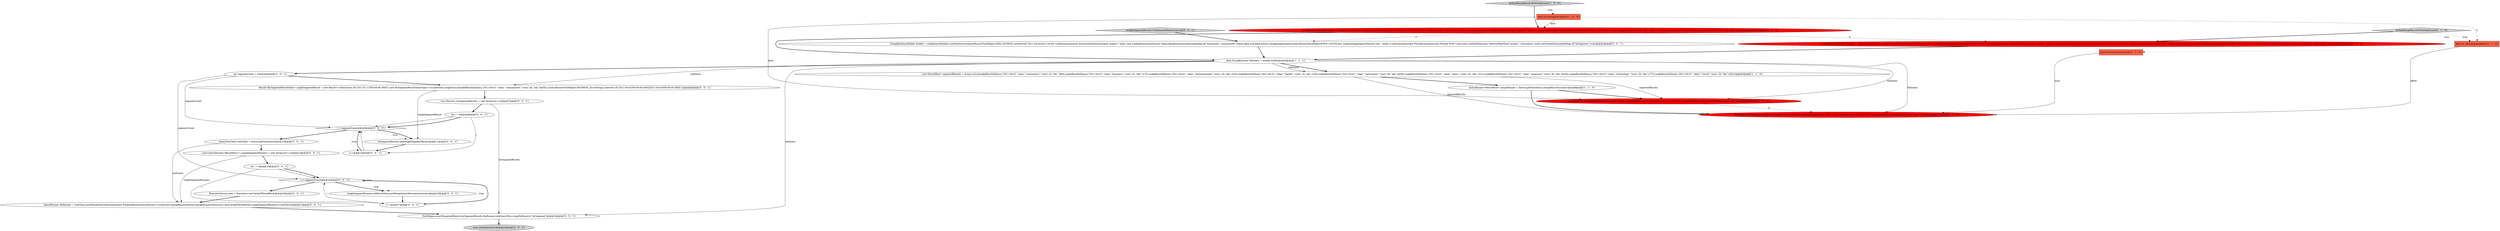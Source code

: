 digraph {
10 [style = filled, label = "TestHelper.assertExpectedObjects(Iterables.limit(Iterables.skip(expectedResults,offset),limit),mergeRunner.run(QueryPlus.wrap(fullQuery)),StringUtils.format(\"limit: %d\",limit))@@@7@@@['0', '1', '0']", fillcolor = red, shape = ellipse image = "AAA1AAABBB2BBB"];
7 [style = filled, label = "doTestMergeResultsWithValidLimit['0', '1', '0']", fillcolor = lightgray, shape = diamond image = "AAA0AAABBB2BBB"];
24 [style = filled, label = "i < segmentCount@@@9@@@['0', '0', '1']", fillcolor = white, shape = diamond image = "AAA0AAABBB3BBB"];
1 [style = filled, label = "QueryRunner<ResultRow> mergeRunner = factory.getToolchest().mergeResults(runner)@@@6@@@['1', '1', '0']", fillcolor = white, shape = ellipse image = "AAA0AAABBB1BBB"];
19 [style = filled, label = "QueryToolChest toolChest = factory.getToolchest()@@@13@@@['0', '0', '1']", fillcolor = white, shape = ellipse image = "AAA0AAABBB3BBB"];
23 [style = filled, label = "singleSegmentRunners.add(toolChest.preMergeQueryDecoration(runner))@@@18@@@['0', '0', '1']", fillcolor = white, shape = ellipse image = "AAA0AAABBB3BBB"];
5 [style = filled, label = "final GroupByQuery fullQuery = builder.build()@@@4@@@['1', '1', '1']", fillcolor = white, shape = ellipse image = "AAA0AAABBB1BBB"];
17 [style = filled, label = "QueryRunner theRunner = toolChest.postMergeQueryDecoration(new FinalizeResultsQueryRunner<>(toolChest.mergeResults(factory.mergeRunners(Executors.newCachedThreadPool(),singleSegmentRunners)),toolChest))@@@21@@@['0', '0', '1']", fillcolor = white, shape = ellipse image = "AAA0AAABBB3BBB"];
21 [style = filled, label = "TestHelper.assertExpectedObjects(bySegmentResults,theRunner.run(QueryPlus.wrap(fullQuery)),\"bySegment\")@@@22@@@['0', '0', '1']", fillcolor = white, shape = ellipse image = "AAA0AAABBB3BBB"];
14 [style = filled, label = "List<QueryRunner<ResultRow>> singleSegmentRunners = new ArrayList<>()@@@14@@@['0', '0', '1']", fillcolor = white, shape = ellipse image = "AAA0AAABBB3BBB"];
18 [style = filled, label = "int i = 0@@@8@@@['0', '0', '1']", fillcolor = white, shape = ellipse image = "AAA0AAABBB3BBB"];
3 [style = filled, label = "TestHelper.assertExpectedObjects(Iterables.limit(expectedResults,limit),mergeRunner.run(QueryPlus.wrap(fullQuery)),StringUtils.format(\"limit: %d\",limit))@@@7@@@['1', '0', '0']", fillcolor = red, shape = ellipse image = "AAA1AAABBB1BBB"];
0 [style = filled, label = "List<ResultRow> expectedResults = Arrays.asList(makeRow(fullQuery,\"2011-04-01\",\"alias\",\"automotive\",\"rows\",2L,\"idx\",269L),makeRow(fullQuery,\"2011-04-01\",\"alias\",\"business\",\"rows\",2L,\"idx\",217L),makeRow(fullQuery,\"2011-04-01\",\"alias\",\"entertainment\",\"rows\",2L,\"idx\",319L),makeRow(fullQuery,\"2011-04-01\",\"alias\",\"health\",\"rows\",2L,\"idx\",216L),makeRow(fullQuery,\"2011-04-01\",\"alias\",\"mezzanine\",\"rows\",6L,\"idx\",4420L),makeRow(fullQuery,\"2011-04-01\",\"alias\",\"news\",\"rows\",2L,\"idx\",221L),makeRow(fullQuery,\"2011-04-01\",\"alias\",\"premium\",\"rows\",6L,\"idx\",4416L),makeRow(fullQuery,\"2011-04-01\",\"alias\",\"technology\",\"rows\",2L,\"idx\",177L),makeRow(fullQuery,\"2011-04-01\",\"alias\",\"travel\",\"rows\",2L,\"idx\",243L))@@@5@@@['1', '1', '0']", fillcolor = white, shape = ellipse image = "AAA0AAABBB1BBB"];
11 [style = filled, label = "GroupByQuery.Builder builder = makeQueryBuilder().setDataSource(QueryRunnerTestHelper.DATA_SOURCE).setInterval(\"2011-04-02/2011-04-04\").setDimensions(new DefaultDimensionSpec(\"quality\",\"alias\")).setAggregatorSpecs(QueryRunnerTestHelper.ROWS_COUNT,new LongSumAggregatorFactory(\"idx\",\"index\")).setGranularity(new PeriodGranularity(new Period(\"P1M\"),null,null)).setLimitSpec(DefaultLimitSpec.builder().limit(limit).offset(offset).build())@@@3@@@['0', '1', '0']", fillcolor = red, shape = ellipse image = "AAA1AAABBB2BBB"];
27 [style = filled, label = "int segmentCount = 32@@@5@@@['0', '0', '1']", fillcolor = white, shape = ellipse image = "AAA0AAABBB3BBB"];
4 [style = filled, label = "GroupByQuery.Builder builder = makeQueryBuilder().setDataSource(QueryRunnerTestHelper.DATA_SOURCE).setInterval(\"2011-04-02/2011-04-04\").setDimensions(new DefaultDimensionSpec(\"quality\",\"alias\")).setAggregatorSpecs(QueryRunnerTestHelper.ROWS_COUNT,new LongSumAggregatorFactory(\"idx\",\"index\")).setGranularity(new PeriodGranularity(new Period(\"P1M\"),null,null)).setLimit(limit)@@@3@@@['1', '0', '0']", fillcolor = red, shape = ellipse image = "AAA1AAABBB1BBB"];
30 [style = filled, label = "i < segmentCount@@@16@@@['0', '0', '1']", fillcolor = white, shape = diamond image = "AAA0AAABBB3BBB"];
6 [style = filled, label = "doTestMergeResultsWithValidLimit['1', '0', '0']", fillcolor = lightgray, shape = diamond image = "AAA0AAABBB1BBB"];
13 [style = filled, label = "i++@@@17@@@['0', '0', '1']", fillcolor = white, shape = ellipse image = "AAA0AAABBB3BBB"];
28 [style = filled, label = "List<Result> bySegmentResults = new ArrayList<>()@@@7@@@['0', '0', '1']", fillcolor = white, shape = ellipse image = "AAA0AAABBB3BBB"];
29 [style = filled, label = "bySegmentResults.add(singleSegmentResult)@@@11@@@['0', '0', '1']", fillcolor = white, shape = ellipse image = "AAA0AAABBB3BBB"];
12 [style = filled, label = "Result<BySegmentResultValue> singleSegmentResult = new Result<>(DateTimes.of(\"2011-01-12T00:00:00.000Z\"),new BySegmentResultValueClass<>(Collections.singletonList(makeRow(fullQuery,\"2011-04-01\",\"alias\",\"mezzanine0\",\"rows\",6L,\"idx\",4420L)),QueryRunnerTestHelper.SEGMENT_ID.toString(),Intervals.of(\"2011-04-02T00:00:00.000Z/2011-04-04T00:00:00.000Z\")))@@@6@@@['0', '0', '1']", fillcolor = white, shape = ellipse image = "AAA0AAABBB3BBB"];
8 [style = filled, label = "final int limit@@@2@@@['0', '1', '0']", fillcolor = tomato, shape = box image = "AAA0AAABBB2BBB"];
22 [style = filled, label = "GroupByQuery.Builder builder = makeQueryBuilder().setDataSource(QueryRunnerTestHelper.DATA_SOURCE).setInterval(\"2011-04-02/2011-04-04\").setDimensions(new ExtractionDimensionSpec(\"quality\",\"alias\",new LookupExtractionFn(new MapLookupExtractor(ImmutableMap.of(\"mezzanine\",\"mezzanine0\"),false),false,null,false,false))).setAggregatorSpecs(QueryRunnerTestHelper.ROWS_COUNT,new LongSumAggregatorFactory(\"idx\",\"index\")).setGranularity(new PeriodGranularity(new Period(\"P1M\"),null,null)).setDimFilter(new SelectorDimFilter(\"quality\",\"mezzanine\",null)).setContext(ImmutableMap.of(\"bySegment\",true))@@@3@@@['0', '0', '1']", fillcolor = white, shape = ellipse image = "AAA0AAABBB3BBB"];
26 [style = filled, label = "testBySegmentResultsUnOptimizedDimextraction['0', '0', '1']", fillcolor = lightgray, shape = diamond image = "AAA0AAABBB3BBB"];
9 [style = filled, label = "final int offset@@@2@@@['0', '1', '0']", fillcolor = tomato, shape = box image = "AAA1AAABBB2BBB"];
16 [style = filled, label = "int i = 0@@@15@@@['0', '0', '1']", fillcolor = white, shape = ellipse image = "AAA0AAABBB3BBB"];
20 [style = filled, label = "exec.shutdownNow()@@@23@@@['0', '0', '1']", fillcolor = lightgray, shape = ellipse image = "AAA0AAABBB3BBB"];
15 [style = filled, label = "i++@@@10@@@['0', '0', '1']", fillcolor = white, shape = ellipse image = "AAA0AAABBB3BBB"];
2 [style = filled, label = "final int limit@@@2@@@['1', '0', '0']", fillcolor = tomato, shape = box image = "AAA1AAABBB1BBB"];
25 [style = filled, label = "ExecutorService exec = Executors.newCachedThreadPool()@@@20@@@['0', '0', '1']", fillcolor = white, shape = ellipse image = "AAA0AAABBB3BBB"];
14->16 [style = bold, label=""];
9->10 [style = solid, label="offset"];
29->15 [style = bold, label=""];
14->17 [style = solid, label="singleSegmentRunners"];
18->24 [style = bold, label=""];
7->11 [style = bold, label=""];
28->18 [style = bold, label=""];
24->19 [style = bold, label=""];
12->28 [style = bold, label=""];
27->12 [style = bold, label=""];
27->30 [style = solid, label="segmentCount"];
24->29 [style = dotted, label="true"];
5->21 [style = solid, label="fullQuery"];
30->23 [style = bold, label=""];
18->24 [style = solid, label="i"];
1->3 [style = bold, label=""];
2->3 [style = solid, label="limit"];
2->4 [style = solid, label="limit"];
12->29 [style = solid, label="singleSegmentResult"];
30->25 [style = bold, label=""];
24->29 [style = bold, label=""];
0->10 [style = solid, label="expectedResults"];
13->30 [style = bold, label=""];
28->21 [style = solid, label="bySegmentResults"];
7->9 [style = dotted, label="true"];
4->22 [style = dashed, label="0"];
13->30 [style = solid, label="i"];
0->3 [style = solid, label="expectedResults"];
22->5 [style = bold, label=""];
25->17 [style = bold, label=""];
26->22 [style = bold, label=""];
18->15 [style = solid, label="i"];
8->10 [style = solid, label="limit"];
27->24 [style = solid, label="segmentCount"];
5->10 [style = solid, label="fullQuery"];
6->4 [style = bold, label=""];
11->5 [style = bold, label=""];
5->3 [style = solid, label="fullQuery"];
6->2 [style = dotted, label="true"];
21->20 [style = bold, label=""];
19->14 [style = bold, label=""];
30->13 [style = dotted, label="true"];
5->0 [style = bold, label=""];
23->13 [style = bold, label=""];
2->9 [style = dashed, label="0"];
0->1 [style = bold, label=""];
15->24 [style = bold, label=""];
5->0 [style = solid, label="fullQuery"];
16->30 [style = bold, label=""];
24->15 [style = dotted, label="true"];
15->24 [style = solid, label="i"];
30->23 [style = dotted, label="true"];
16->13 [style = solid, label="i"];
16->30 [style = solid, label="i"];
3->10 [style = dashed, label="0"];
5->27 [style = bold, label=""];
4->11 [style = dashed, label="0"];
7->8 [style = dotted, label="true"];
1->10 [style = bold, label=""];
4->5 [style = bold, label=""];
17->21 [style = bold, label=""];
19->17 [style = solid, label="toolChest"];
5->12 [style = solid, label="fullQuery"];
}
